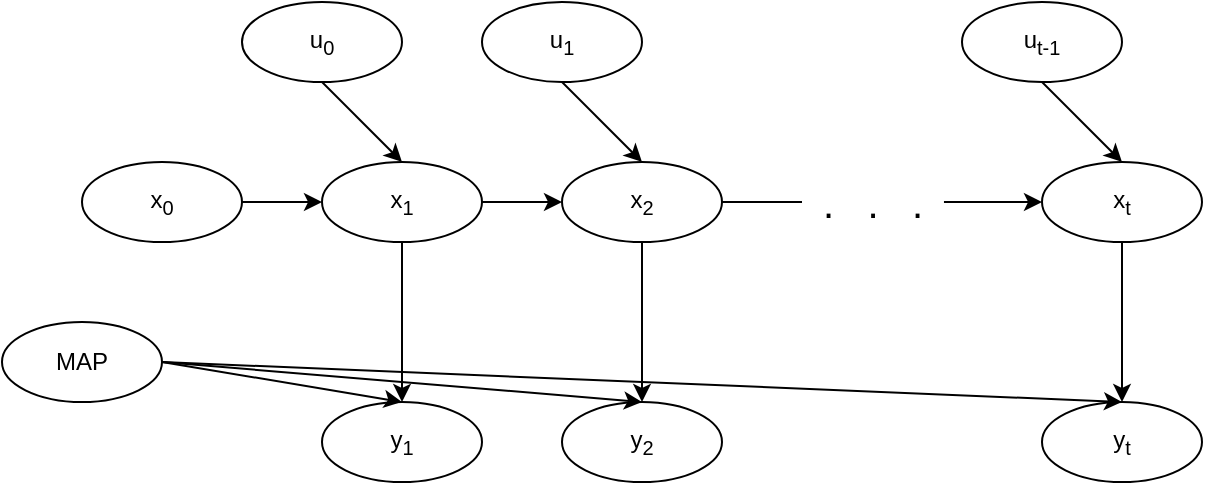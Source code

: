 <mxfile version="13.6.2" type="device"><diagram id="KAeGDrPl44np-hdgTfaO" name="Page-1"><mxGraphModel dx="1350" dy="816" grid="1" gridSize="10" guides="1" tooltips="1" connect="1" arrows="1" fold="1" page="1" pageScale="1" pageWidth="850" pageHeight="1100" math="0" shadow="0"><root><mxCell id="0"/><mxCell id="1" parent="0"/><mxCell id="37fSpvZF9dS_kCfn_K8H-1" value="x&lt;sub&gt;0&lt;/sub&gt;" style="ellipse;whiteSpace=wrap;html=1;" vertex="1" parent="1"><mxGeometry x="40" y="160" width="80" height="40" as="geometry"/></mxCell><mxCell id="37fSpvZF9dS_kCfn_K8H-4" value="x&lt;sub&gt;1&lt;/sub&gt;" style="ellipse;whiteSpace=wrap;html=1;" vertex="1" parent="1"><mxGeometry x="160" y="160" width="80" height="40" as="geometry"/></mxCell><mxCell id="37fSpvZF9dS_kCfn_K8H-5" value="x&lt;sub&gt;2&lt;/sub&gt;" style="ellipse;whiteSpace=wrap;html=1;" vertex="1" parent="1"><mxGeometry x="280" y="160" width="80" height="40" as="geometry"/></mxCell><mxCell id="37fSpvZF9dS_kCfn_K8H-6" value="&lt;font style=&quot;font-size: 20px&quot;&gt;.&amp;nbsp; &amp;nbsp;.&amp;nbsp; &amp;nbsp;.&lt;/font&gt;" style="text;html=1;align=center;verticalAlign=middle;resizable=0;points=[];autosize=1;" vertex="1" parent="1"><mxGeometry x="400" y="170" width="70" height="20" as="geometry"/></mxCell><mxCell id="37fSpvZF9dS_kCfn_K8H-7" value="x&lt;sub&gt;t&lt;/sub&gt;" style="ellipse;whiteSpace=wrap;html=1;" vertex="1" parent="1"><mxGeometry x="520" y="160" width="80" height="40" as="geometry"/></mxCell><mxCell id="37fSpvZF9dS_kCfn_K8H-8" value="u&lt;sub&gt;0&lt;/sub&gt;" style="ellipse;whiteSpace=wrap;html=1;" vertex="1" parent="1"><mxGeometry x="120" y="80" width="80" height="40" as="geometry"/></mxCell><mxCell id="37fSpvZF9dS_kCfn_K8H-9" value="u&lt;sub&gt;1&lt;/sub&gt;" style="ellipse;whiteSpace=wrap;html=1;" vertex="1" parent="1"><mxGeometry x="240" y="80" width="80" height="40" as="geometry"/></mxCell><mxCell id="37fSpvZF9dS_kCfn_K8H-10" value="u&lt;sub&gt;t-1&lt;/sub&gt;" style="ellipse;whiteSpace=wrap;html=1;" vertex="1" parent="1"><mxGeometry x="480" y="80" width="80" height="40" as="geometry"/></mxCell><mxCell id="37fSpvZF9dS_kCfn_K8H-11" value="y&lt;sub&gt;1&lt;/sub&gt;" style="ellipse;whiteSpace=wrap;html=1;" vertex="1" parent="1"><mxGeometry x="160" y="280" width="80" height="40" as="geometry"/></mxCell><mxCell id="37fSpvZF9dS_kCfn_K8H-12" value="y&lt;sub&gt;2&lt;/sub&gt;" style="ellipse;whiteSpace=wrap;html=1;" vertex="1" parent="1"><mxGeometry x="280" y="280" width="80" height="40" as="geometry"/></mxCell><mxCell id="37fSpvZF9dS_kCfn_K8H-13" value="y&lt;sub&gt;t&lt;/sub&gt;" style="ellipse;whiteSpace=wrap;html=1;" vertex="1" parent="1"><mxGeometry x="520" y="280" width="80" height="40" as="geometry"/></mxCell><mxCell id="37fSpvZF9dS_kCfn_K8H-14" value="MAP" style="ellipse;whiteSpace=wrap;html=1;" vertex="1" parent="1"><mxGeometry y="240" width="80" height="40" as="geometry"/></mxCell><mxCell id="37fSpvZF9dS_kCfn_K8H-15" value="" style="endArrow=classic;html=1;exitX=1;exitY=0.5;exitDx=0;exitDy=0;entryX=0.5;entryY=0;entryDx=0;entryDy=0;" edge="1" parent="1" source="37fSpvZF9dS_kCfn_K8H-14" target="37fSpvZF9dS_kCfn_K8H-11"><mxGeometry width="50" height="50" relative="1" as="geometry"><mxPoint x="400" y="440" as="sourcePoint"/><mxPoint x="450" y="390" as="targetPoint"/></mxGeometry></mxCell><mxCell id="37fSpvZF9dS_kCfn_K8H-17" value="" style="endArrow=classic;html=1;exitX=1;exitY=0.5;exitDx=0;exitDy=0;entryX=0.5;entryY=0;entryDx=0;entryDy=0;" edge="1" parent="1" source="37fSpvZF9dS_kCfn_K8H-14" target="37fSpvZF9dS_kCfn_K8H-12"><mxGeometry width="50" height="50" relative="1" as="geometry"><mxPoint x="400" y="440" as="sourcePoint"/><mxPoint x="450" y="390" as="targetPoint"/></mxGeometry></mxCell><mxCell id="37fSpvZF9dS_kCfn_K8H-18" value="" style="endArrow=classic;html=1;exitX=1;exitY=0.5;exitDx=0;exitDy=0;entryX=0.5;entryY=0;entryDx=0;entryDy=0;" edge="1" parent="1" source="37fSpvZF9dS_kCfn_K8H-14" target="37fSpvZF9dS_kCfn_K8H-13"><mxGeometry width="50" height="50" relative="1" as="geometry"><mxPoint x="400" y="440" as="sourcePoint"/><mxPoint x="450" y="390" as="targetPoint"/></mxGeometry></mxCell><mxCell id="37fSpvZF9dS_kCfn_K8H-19" value="" style="endArrow=classic;html=1;exitX=1;exitY=0.5;exitDx=0;exitDy=0;entryX=0;entryY=0.5;entryDx=0;entryDy=0;" edge="1" parent="1" source="37fSpvZF9dS_kCfn_K8H-1" target="37fSpvZF9dS_kCfn_K8H-4"><mxGeometry width="50" height="50" relative="1" as="geometry"><mxPoint x="400" y="440" as="sourcePoint"/><mxPoint x="450" y="390" as="targetPoint"/></mxGeometry></mxCell><mxCell id="37fSpvZF9dS_kCfn_K8H-20" value="" style="endArrow=classic;html=1;exitX=1;exitY=0.5;exitDx=0;exitDy=0;entryX=0;entryY=0.5;entryDx=0;entryDy=0;" edge="1" parent="1" source="37fSpvZF9dS_kCfn_K8H-4" target="37fSpvZF9dS_kCfn_K8H-5"><mxGeometry width="50" height="50" relative="1" as="geometry"><mxPoint x="400" y="440" as="sourcePoint"/><mxPoint x="450" y="390" as="targetPoint"/></mxGeometry></mxCell><mxCell id="37fSpvZF9dS_kCfn_K8H-21" value="" style="endArrow=none;html=1;exitX=1;exitY=0.5;exitDx=0;exitDy=0;entryX=0;entryY=0.5;entryDx=0;entryDy=0;entryPerimeter=0;" edge="1" parent="1" source="37fSpvZF9dS_kCfn_K8H-5" target="37fSpvZF9dS_kCfn_K8H-6"><mxGeometry width="50" height="50" relative="1" as="geometry"><mxPoint x="400" y="440" as="sourcePoint"/><mxPoint x="450" y="390" as="targetPoint"/></mxGeometry></mxCell><mxCell id="37fSpvZF9dS_kCfn_K8H-22" value="" style="endArrow=classic;html=1;exitX=1.014;exitY=0.5;exitDx=0;exitDy=0;exitPerimeter=0;entryX=0;entryY=0.5;entryDx=0;entryDy=0;" edge="1" parent="1" source="37fSpvZF9dS_kCfn_K8H-6" target="37fSpvZF9dS_kCfn_K8H-7"><mxGeometry width="50" height="50" relative="1" as="geometry"><mxPoint x="400" y="440" as="sourcePoint"/><mxPoint x="450" y="390" as="targetPoint"/></mxGeometry></mxCell><mxCell id="37fSpvZF9dS_kCfn_K8H-23" value="" style="endArrow=classic;html=1;exitX=0.5;exitY=1;exitDx=0;exitDy=0;entryX=0.5;entryY=0;entryDx=0;entryDy=0;" edge="1" parent="1" source="37fSpvZF9dS_kCfn_K8H-4" target="37fSpvZF9dS_kCfn_K8H-11"><mxGeometry width="50" height="50" relative="1" as="geometry"><mxPoint x="400" y="440" as="sourcePoint"/><mxPoint x="450" y="390" as="targetPoint"/></mxGeometry></mxCell><mxCell id="37fSpvZF9dS_kCfn_K8H-24" value="" style="endArrow=classic;html=1;exitX=0.5;exitY=1;exitDx=0;exitDy=0;entryX=0.5;entryY=0;entryDx=0;entryDy=0;" edge="1" parent="1" source="37fSpvZF9dS_kCfn_K8H-5" target="37fSpvZF9dS_kCfn_K8H-12"><mxGeometry width="50" height="50" relative="1" as="geometry"><mxPoint x="400" y="440" as="sourcePoint"/><mxPoint x="450" y="390" as="targetPoint"/></mxGeometry></mxCell><mxCell id="37fSpvZF9dS_kCfn_K8H-25" value="" style="endArrow=classic;html=1;exitX=0.5;exitY=1;exitDx=0;exitDy=0;entryX=0.5;entryY=0;entryDx=0;entryDy=0;" edge="1" parent="1" source="37fSpvZF9dS_kCfn_K8H-7" target="37fSpvZF9dS_kCfn_K8H-13"><mxGeometry width="50" height="50" relative="1" as="geometry"><mxPoint x="400" y="440" as="sourcePoint"/><mxPoint x="450" y="390" as="targetPoint"/></mxGeometry></mxCell><mxCell id="37fSpvZF9dS_kCfn_K8H-26" value="" style="endArrow=classic;html=1;exitX=0.5;exitY=1;exitDx=0;exitDy=0;entryX=0.5;entryY=0;entryDx=0;entryDy=0;" edge="1" parent="1" source="37fSpvZF9dS_kCfn_K8H-8" target="37fSpvZF9dS_kCfn_K8H-4"><mxGeometry width="50" height="50" relative="1" as="geometry"><mxPoint x="400" y="440" as="sourcePoint"/><mxPoint x="450" y="390" as="targetPoint"/></mxGeometry></mxCell><mxCell id="37fSpvZF9dS_kCfn_K8H-27" value="" style="endArrow=classic;html=1;exitX=0.5;exitY=1;exitDx=0;exitDy=0;entryX=0.5;entryY=0;entryDx=0;entryDy=0;" edge="1" parent="1" source="37fSpvZF9dS_kCfn_K8H-9" target="37fSpvZF9dS_kCfn_K8H-5"><mxGeometry width="50" height="50" relative="1" as="geometry"><mxPoint x="400" y="440" as="sourcePoint"/><mxPoint x="450" y="390" as="targetPoint"/></mxGeometry></mxCell><mxCell id="37fSpvZF9dS_kCfn_K8H-28" value="" style="endArrow=classic;html=1;exitX=0.5;exitY=1;exitDx=0;exitDy=0;entryX=0.5;entryY=0;entryDx=0;entryDy=0;" edge="1" parent="1" source="37fSpvZF9dS_kCfn_K8H-10" target="37fSpvZF9dS_kCfn_K8H-7"><mxGeometry width="50" height="50" relative="1" as="geometry"><mxPoint x="400" y="440" as="sourcePoint"/><mxPoint x="450" y="390" as="targetPoint"/></mxGeometry></mxCell></root></mxGraphModel></diagram></mxfile>